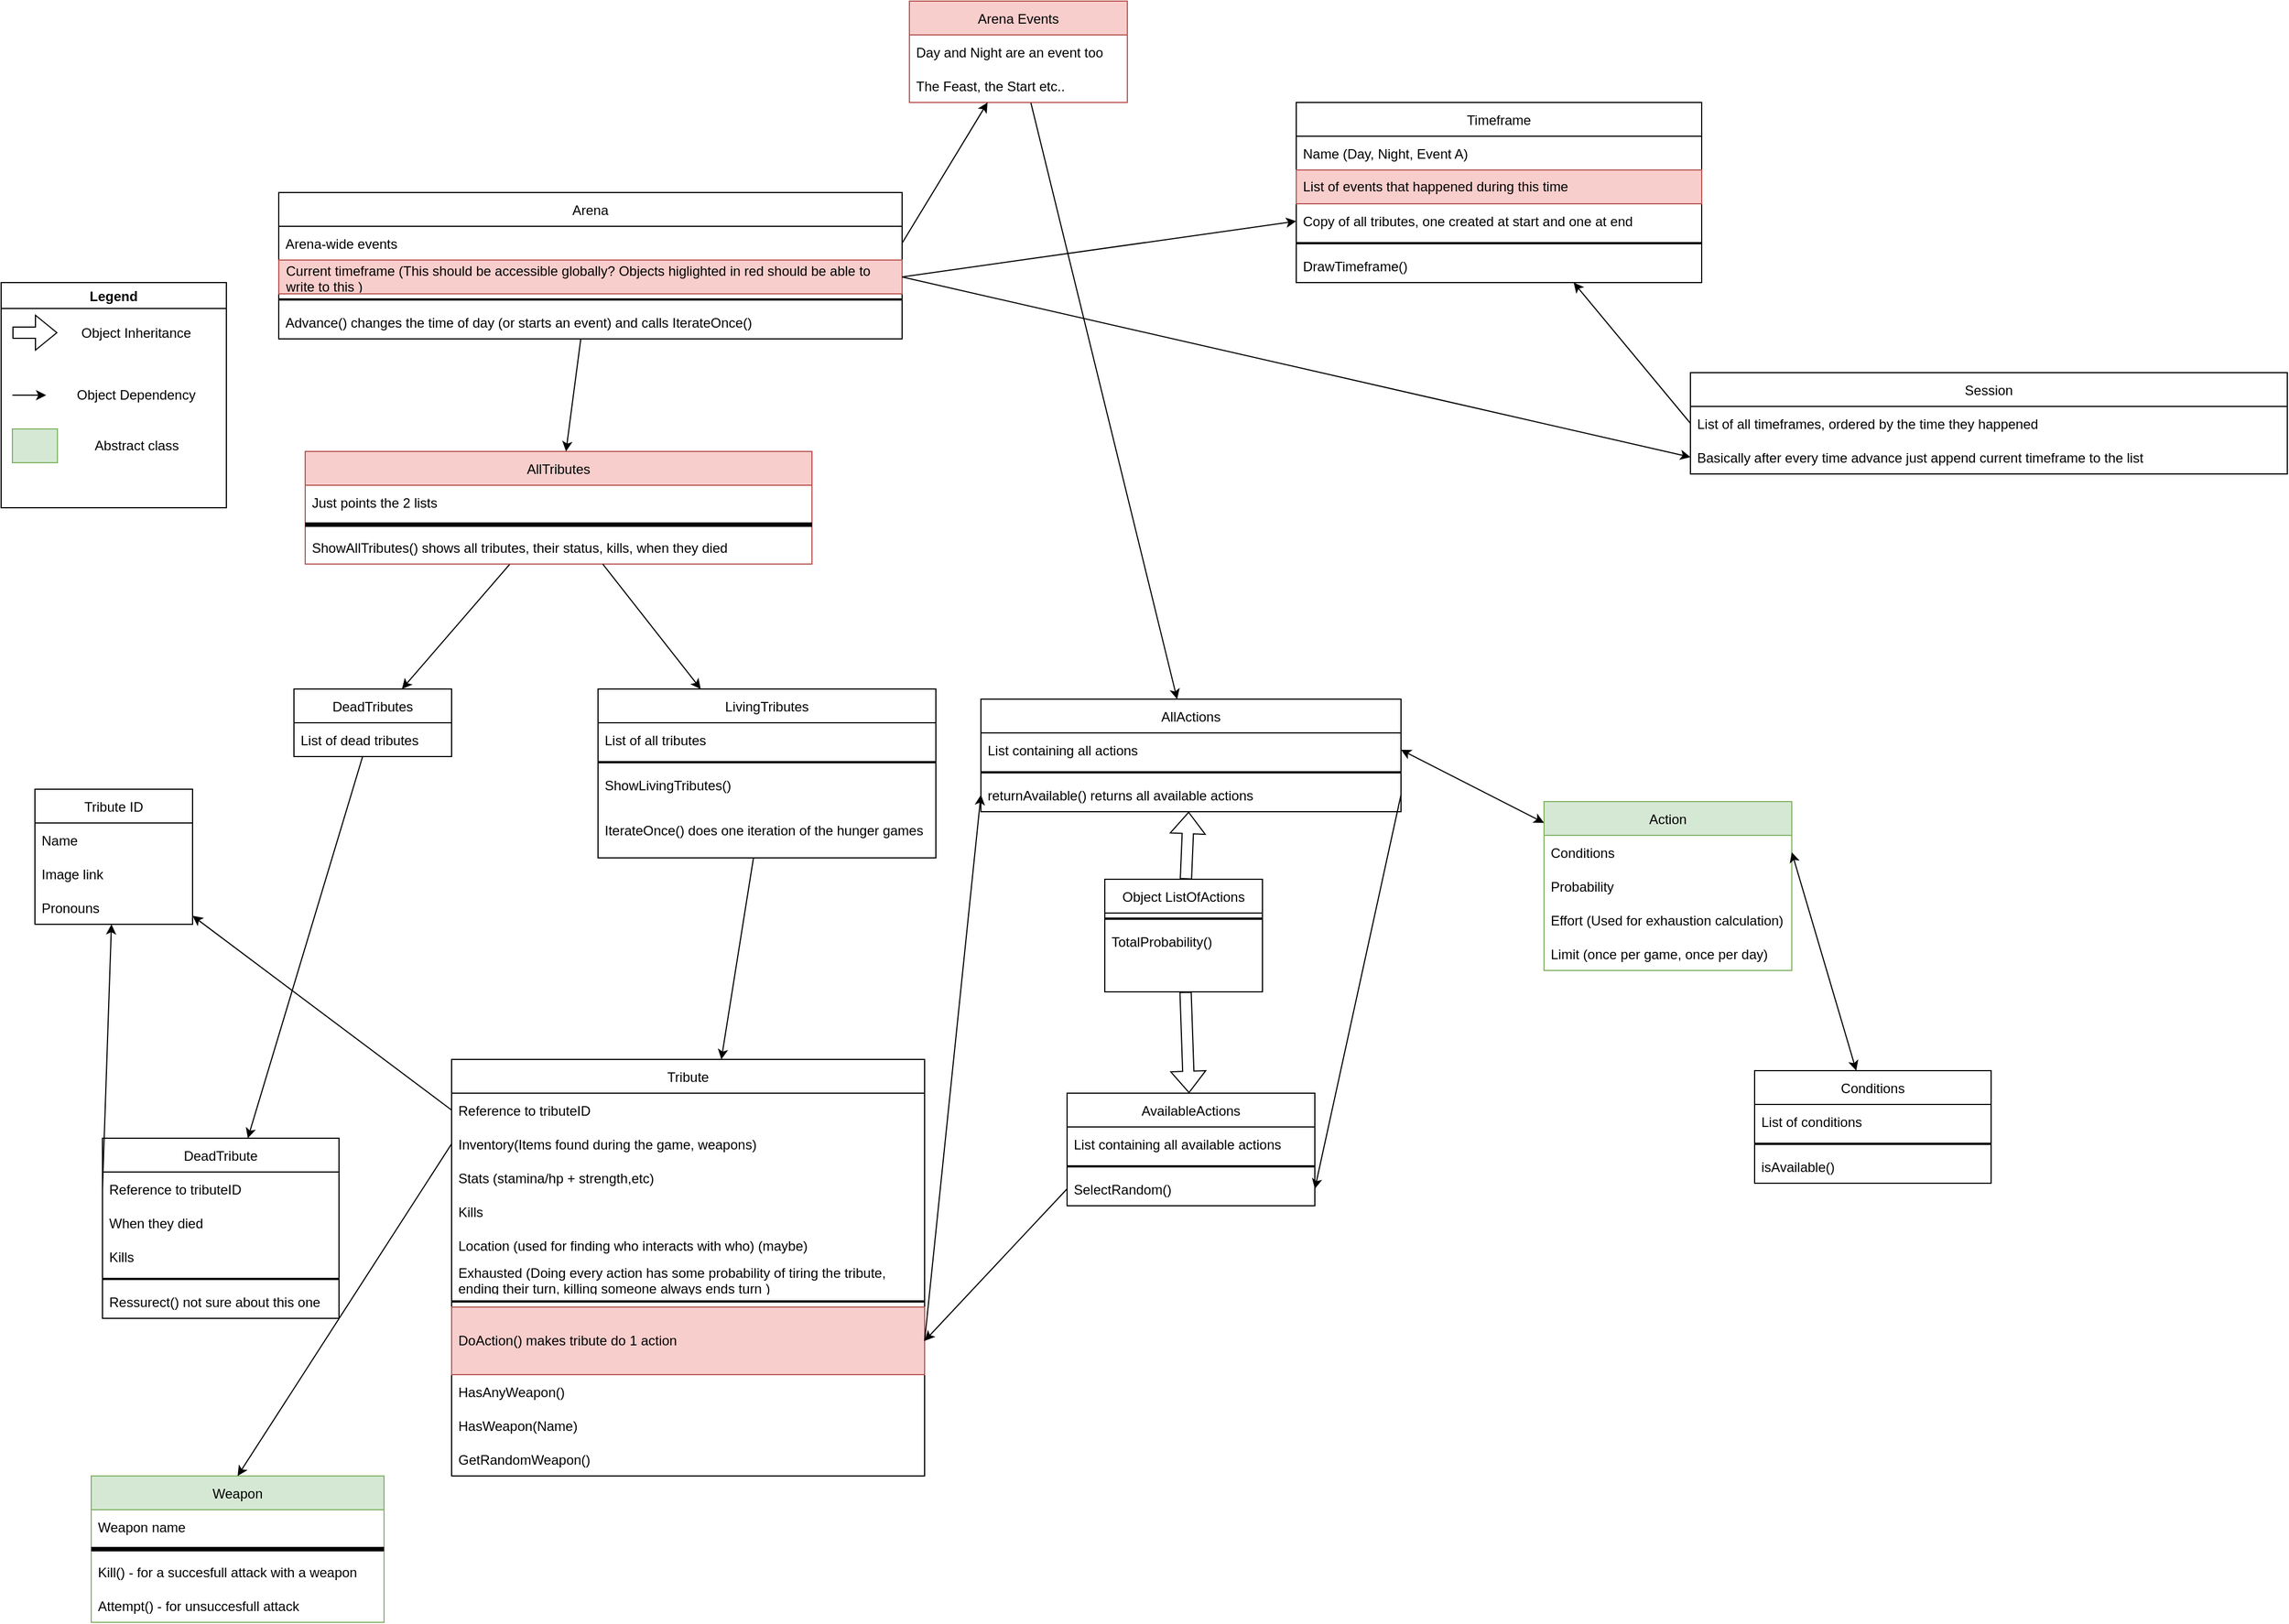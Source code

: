 <mxfile version="18.0.1" type="github">
  <diagram id="9RvMh8vPrOu6iSjnBD7v" name="Object Graph">
    <mxGraphModel dx="2557" dy="3231" grid="1" gridSize="10" guides="1" tooltips="1" connect="1" arrows="1" fold="1" page="1" pageScale="1" pageWidth="827" pageHeight="1169" math="0" shadow="0">
      <root>
        <mxCell id="0" />
        <mxCell id="1" parent="0" />
        <mxCell id="y_OdvMZuFPtKxM-2agyg-2" value="Tribute" style="swimlane;fontStyle=0;childLayout=stackLayout;horizontal=1;startSize=30;horizontalStack=0;resizeParent=1;resizeParentMax=0;resizeLast=0;collapsible=1;marginBottom=0;" parent="1" vertex="1">
          <mxGeometry x="-330" y="-840" width="420" height="370" as="geometry">
            <mxRectangle x="90" y="-460" width="70" height="30" as="alternateBounds" />
          </mxGeometry>
        </mxCell>
        <mxCell id="y_OdvMZuFPtKxM-2agyg-37" value="Reference to tributeID" style="text;strokeColor=none;fillColor=none;align=left;verticalAlign=middle;spacingLeft=4;spacingRight=4;overflow=hidden;points=[[0,0.5],[1,0.5]];portConstraint=eastwest;rotatable=0;" parent="y_OdvMZuFPtKxM-2agyg-2" vertex="1">
          <mxGeometry y="30" width="420" height="30" as="geometry" />
        </mxCell>
        <mxCell id="y_OdvMZuFPtKxM-2agyg-3" value="Inventory(Items found during the game, weapons)" style="text;strokeColor=none;fillColor=none;align=left;verticalAlign=middle;spacingLeft=4;spacingRight=4;overflow=hidden;points=[[0,0.5],[1,0.5]];portConstraint=eastwest;rotatable=0;" parent="y_OdvMZuFPtKxM-2agyg-2" vertex="1">
          <mxGeometry y="60" width="420" height="30" as="geometry" />
        </mxCell>
        <mxCell id="y_OdvMZuFPtKxM-2agyg-4" value="Stats (stamina/hp + strength,etc) " style="text;strokeColor=none;fillColor=none;align=left;verticalAlign=middle;spacingLeft=4;spacingRight=4;overflow=hidden;points=[[0,0.5],[1,0.5]];portConstraint=eastwest;rotatable=0;" parent="y_OdvMZuFPtKxM-2agyg-2" vertex="1">
          <mxGeometry y="90" width="420" height="30" as="geometry" />
        </mxCell>
        <mxCell id="y_OdvMZuFPtKxM-2agyg-69" value="Kills" style="text;strokeColor=none;fillColor=none;align=left;verticalAlign=middle;spacingLeft=4;spacingRight=4;overflow=hidden;points=[[0,0.5],[1,0.5]];portConstraint=eastwest;rotatable=0;" parent="y_OdvMZuFPtKxM-2agyg-2" vertex="1">
          <mxGeometry y="120" width="420" height="30" as="geometry" />
        </mxCell>
        <mxCell id="y_OdvMZuFPtKxM-2agyg-5" value="Location (used for finding who interacts with who) (maybe)" style="text;strokeColor=none;fillColor=none;align=left;verticalAlign=middle;spacingLeft=4;spacingRight=4;overflow=hidden;points=[[0,0.5],[1,0.5]];portConstraint=eastwest;rotatable=0;" parent="y_OdvMZuFPtKxM-2agyg-2" vertex="1">
          <mxGeometry y="150" width="420" height="30" as="geometry" />
        </mxCell>
        <mxCell id="y_OdvMZuFPtKxM-2agyg-123" value="Exhausted (Doing every action has some probability of tiring the tribute, ending their turn, killing someone always ends turn )" style="text;strokeColor=none;fillColor=none;align=left;verticalAlign=middle;spacingLeft=4;spacingRight=4;overflow=hidden;points=[[0,0.5],[1,0.5]];portConstraint=eastwest;rotatable=0;whiteSpace=wrap;" parent="y_OdvMZuFPtKxM-2agyg-2" vertex="1">
          <mxGeometry y="180" width="420" height="30" as="geometry" />
        </mxCell>
        <mxCell id="y_OdvMZuFPtKxM-2agyg-30" value="" style="line;strokeWidth=2;html=1;" parent="y_OdvMZuFPtKxM-2agyg-2" vertex="1">
          <mxGeometry y="210" width="420" height="10" as="geometry" />
        </mxCell>
        <mxCell id="y_OdvMZuFPtKxM-2agyg-35" value="DoAction() makes tribute do 1 action" style="text;strokeColor=#b85450;fillColor=#f8cecc;align=left;verticalAlign=middle;spacingLeft=4;spacingRight=4;overflow=hidden;points=[[0,0.5],[1,0.5]];portConstraint=eastwest;rotatable=0;whiteSpace=wrap;" parent="y_OdvMZuFPtKxM-2agyg-2" vertex="1">
          <mxGeometry y="220" width="420" height="60" as="geometry" />
        </mxCell>
        <mxCell id="XLa_3ShVrQyw1DZHBvAN-1" value="HasAnyWeapon() " style="text;strokeColor=none;fillColor=none;align=left;verticalAlign=middle;spacingLeft=4;spacingRight=4;overflow=hidden;points=[[0,0.5],[1,0.5]];portConstraint=eastwest;rotatable=0;" vertex="1" parent="y_OdvMZuFPtKxM-2agyg-2">
          <mxGeometry y="280" width="420" height="30" as="geometry" />
        </mxCell>
        <mxCell id="XLa_3ShVrQyw1DZHBvAN-9" value="HasWeapon(Name) " style="text;strokeColor=none;fillColor=none;align=left;verticalAlign=middle;spacingLeft=4;spacingRight=4;overflow=hidden;points=[[0,0.5],[1,0.5]];portConstraint=eastwest;rotatable=0;" vertex="1" parent="y_OdvMZuFPtKxM-2agyg-2">
          <mxGeometry y="310" width="420" height="30" as="geometry" />
        </mxCell>
        <mxCell id="XLa_3ShVrQyw1DZHBvAN-2" value="GetRandomWeapon()" style="text;strokeColor=none;fillColor=none;align=left;verticalAlign=middle;spacingLeft=4;spacingRight=4;overflow=hidden;points=[[0,0.5],[1,0.5]];portConstraint=eastwest;rotatable=0;" vertex="1" parent="y_OdvMZuFPtKxM-2agyg-2">
          <mxGeometry y="340" width="420" height="30" as="geometry" />
        </mxCell>
        <mxCell id="y_OdvMZuFPtKxM-2agyg-7" value="Arena" style="swimlane;fontStyle=0;childLayout=stackLayout;horizontal=1;startSize=30;horizontalStack=0;resizeParent=1;resizeParentMax=0;resizeLast=0;collapsible=1;marginBottom=0;" parent="1" vertex="1">
          <mxGeometry x="-483.5" y="-1610" width="553.5" height="130" as="geometry" />
        </mxCell>
        <mxCell id="y_OdvMZuFPtKxM-2agyg-8" value="Arena-wide events" style="text;strokeColor=none;fillColor=none;align=left;verticalAlign=middle;spacingLeft=4;spacingRight=4;overflow=hidden;points=[[0,0.5],[1,0.5]];portConstraint=eastwest;rotatable=0;" parent="y_OdvMZuFPtKxM-2agyg-7" vertex="1">
          <mxGeometry y="30" width="553.5" height="30" as="geometry" />
        </mxCell>
        <mxCell id="lJ__5ufmWV9_Qeqpehxo-10" value="Current timeframe (This should be accessible globally? Objects higlighted in red should be able to write to this )" style="text;strokeColor=#b85450;fillColor=#f8cecc;align=left;verticalAlign=middle;spacingLeft=4;spacingRight=4;overflow=hidden;points=[[0,0.5],[1,0.5]];portConstraint=eastwest;rotatable=0;whiteSpace=wrap;" parent="y_OdvMZuFPtKxM-2agyg-7" vertex="1">
          <mxGeometry y="60" width="553.5" height="30" as="geometry" />
        </mxCell>
        <mxCell id="y_OdvMZuFPtKxM-2agyg-36" value="" style="line;strokeWidth=2;html=1;" parent="y_OdvMZuFPtKxM-2agyg-7" vertex="1">
          <mxGeometry y="90" width="553.5" height="10" as="geometry" />
        </mxCell>
        <mxCell id="y_OdvMZuFPtKxM-2agyg-10" value="Advance() changes the time of day (or starts an event) and calls IterateOnce()" style="text;strokeColor=none;fillColor=none;align=left;verticalAlign=middle;spacingLeft=4;spacingRight=4;overflow=hidden;points=[[0,0.5],[1,0.5]];portConstraint=eastwest;rotatable=0;" parent="y_OdvMZuFPtKxM-2agyg-7" vertex="1">
          <mxGeometry y="100" width="553.5" height="30" as="geometry" />
        </mxCell>
        <mxCell id="y_OdvMZuFPtKxM-2agyg-22" value="LivingTributes" style="swimlane;fontStyle=0;childLayout=stackLayout;horizontal=1;startSize=30;horizontalStack=0;resizeParent=1;resizeParentMax=0;resizeLast=0;collapsible=1;marginBottom=0;" parent="1" vertex="1">
          <mxGeometry x="-200" y="-1169" width="300" height="150" as="geometry" />
        </mxCell>
        <mxCell id="y_OdvMZuFPtKxM-2agyg-24" value="List of all tributes" style="text;strokeColor=none;fillColor=none;align=left;verticalAlign=middle;spacingLeft=4;spacingRight=4;overflow=hidden;points=[[0,0.5],[1,0.5]];portConstraint=eastwest;rotatable=0;" parent="y_OdvMZuFPtKxM-2agyg-22" vertex="1">
          <mxGeometry y="30" width="300" height="30" as="geometry" />
        </mxCell>
        <mxCell id="y_OdvMZuFPtKxM-2agyg-31" value="" style="line;strokeWidth=2;html=1;" parent="y_OdvMZuFPtKxM-2agyg-22" vertex="1">
          <mxGeometry y="60" width="300" height="10" as="geometry" />
        </mxCell>
        <mxCell id="y_OdvMZuFPtKxM-2agyg-32" value="ShowLivingTributes()" style="text;strokeColor=none;fillColor=none;align=left;verticalAlign=middle;spacingLeft=4;spacingRight=4;overflow=hidden;points=[[0,0.5],[1,0.5]];portConstraint=eastwest;rotatable=0;" parent="y_OdvMZuFPtKxM-2agyg-22" vertex="1">
          <mxGeometry y="70" width="300" height="30" as="geometry" />
        </mxCell>
        <mxCell id="y_OdvMZuFPtKxM-2agyg-34" value="IterateOnce() does one iteration of the hunger games  " style="text;strokeColor=none;fillColor=none;align=left;verticalAlign=middle;spacingLeft=4;spacingRight=4;overflow=hidden;points=[[0,0.5],[1,0.5]];portConstraint=eastwest;rotatable=0;" parent="y_OdvMZuFPtKxM-2agyg-22" vertex="1">
          <mxGeometry y="100" width="300" height="50" as="geometry" />
        </mxCell>
        <mxCell id="y_OdvMZuFPtKxM-2agyg-28" value="" style="endArrow=classic;html=1;rounded=0;" parent="1" source="y_OdvMZuFPtKxM-2agyg-22" target="y_OdvMZuFPtKxM-2agyg-2" edge="1">
          <mxGeometry width="50" height="50" relative="1" as="geometry">
            <mxPoint x="110" y="-1030" as="sourcePoint" />
            <mxPoint x="550" y="-930" as="targetPoint" />
          </mxGeometry>
        </mxCell>
        <mxCell id="y_OdvMZuFPtKxM-2agyg-38" value="DeadTributes" style="swimlane;fontStyle=0;childLayout=stackLayout;horizontal=1;startSize=30;horizontalStack=0;resizeParent=1;resizeParentMax=0;resizeLast=0;collapsible=1;marginBottom=0;" parent="1" vertex="1">
          <mxGeometry x="-470" y="-1169" width="140" height="60" as="geometry" />
        </mxCell>
        <mxCell id="y_OdvMZuFPtKxM-2agyg-39" value="List of dead tributes" style="text;strokeColor=none;fillColor=none;align=left;verticalAlign=middle;spacingLeft=4;spacingRight=4;overflow=hidden;points=[[0,0.5],[1,0.5]];portConstraint=eastwest;rotatable=0;" parent="y_OdvMZuFPtKxM-2agyg-38" vertex="1">
          <mxGeometry y="30" width="140" height="30" as="geometry" />
        </mxCell>
        <mxCell id="y_OdvMZuFPtKxM-2agyg-42" value="" style="endArrow=classic;html=1;rounded=0;" parent="1" source="y_OdvMZuFPtKxM-2agyg-47" target="y_OdvMZuFPtKxM-2agyg-38" edge="1">
          <mxGeometry width="50" height="50" relative="1" as="geometry">
            <mxPoint x="290" y="-1060" as="sourcePoint" />
            <mxPoint x="340" y="-1110" as="targetPoint" />
          </mxGeometry>
        </mxCell>
        <mxCell id="y_OdvMZuFPtKxM-2agyg-43" value="DeadTribute" style="swimlane;fontStyle=0;childLayout=stackLayout;horizontal=1;startSize=30;horizontalStack=0;resizeParent=1;resizeParentMax=0;resizeLast=0;collapsible=1;marginBottom=0;" parent="1" vertex="1">
          <mxGeometry x="-640" y="-770" width="210" height="160" as="geometry" />
        </mxCell>
        <mxCell id="y_OdvMZuFPtKxM-2agyg-44" value="Reference to tributeID" style="text;strokeColor=none;fillColor=none;align=left;verticalAlign=middle;spacingLeft=4;spacingRight=4;overflow=hidden;points=[[0,0.5],[1,0.5]];portConstraint=eastwest;rotatable=0;" parent="y_OdvMZuFPtKxM-2agyg-43" vertex="1">
          <mxGeometry y="30" width="210" height="30" as="geometry" />
        </mxCell>
        <mxCell id="y_OdvMZuFPtKxM-2agyg-67" value="When they died" style="text;strokeColor=none;fillColor=none;align=left;verticalAlign=middle;spacingLeft=4;spacingRight=4;overflow=hidden;points=[[0,0.5],[1,0.5]];portConstraint=eastwest;rotatable=0;" parent="y_OdvMZuFPtKxM-2agyg-43" vertex="1">
          <mxGeometry y="60" width="210" height="30" as="geometry" />
        </mxCell>
        <mxCell id="y_OdvMZuFPtKxM-2agyg-68" value="Kills" style="text;strokeColor=none;fillColor=none;align=left;verticalAlign=middle;spacingLeft=4;spacingRight=4;overflow=hidden;points=[[0,0.5],[1,0.5]];portConstraint=eastwest;rotatable=0;" parent="y_OdvMZuFPtKxM-2agyg-43" vertex="1">
          <mxGeometry y="90" width="210" height="30" as="geometry" />
        </mxCell>
        <mxCell id="y_OdvMZuFPtKxM-2agyg-58" value="" style="line;strokeWidth=2;html=1;" parent="y_OdvMZuFPtKxM-2agyg-43" vertex="1">
          <mxGeometry y="120" width="210" height="10" as="geometry" />
        </mxCell>
        <mxCell id="y_OdvMZuFPtKxM-2agyg-59" value="Ressurect() not sure about this one" style="text;strokeColor=none;fillColor=none;align=left;verticalAlign=middle;spacingLeft=4;spacingRight=4;overflow=hidden;points=[[0,0.5],[1,0.5]];portConstraint=eastwest;rotatable=0;" parent="y_OdvMZuFPtKxM-2agyg-43" vertex="1">
          <mxGeometry y="130" width="210" height="30" as="geometry" />
        </mxCell>
        <mxCell id="y_OdvMZuFPtKxM-2agyg-47" value="AllTributes" style="swimlane;fontStyle=0;childLayout=stackLayout;horizontal=1;startSize=30;horizontalStack=0;resizeParent=1;resizeParentMax=0;resizeLast=0;collapsible=1;marginBottom=0;fillColor=#f8cecc;strokeColor=#b85450;" parent="1" vertex="1">
          <mxGeometry x="-460" y="-1380" width="450" height="100" as="geometry" />
        </mxCell>
        <mxCell id="y_OdvMZuFPtKxM-2agyg-48" value="Just points the 2 lists" style="text;strokeColor=none;fillColor=none;align=left;verticalAlign=middle;spacingLeft=4;spacingRight=4;overflow=hidden;points=[[0,0.5],[1,0.5]];portConstraint=eastwest;rotatable=0;" parent="y_OdvMZuFPtKxM-2agyg-47" vertex="1">
          <mxGeometry y="30" width="450" height="30" as="geometry" />
        </mxCell>
        <mxCell id="y_OdvMZuFPtKxM-2agyg-65" value="" style="line;strokeWidth=4;html=1;perimeter=backbonePerimeter;points=[];outlineConnect=0;" parent="y_OdvMZuFPtKxM-2agyg-47" vertex="1">
          <mxGeometry y="60" width="450" height="10" as="geometry" />
        </mxCell>
        <mxCell id="y_OdvMZuFPtKxM-2agyg-66" value="ShowAllTributes() shows all tributes, their status, kills, when they died" style="text;strokeColor=none;fillColor=none;align=left;verticalAlign=middle;spacingLeft=4;spacingRight=4;overflow=hidden;points=[[0,0.5],[1,0.5]];portConstraint=eastwest;rotatable=0;" parent="y_OdvMZuFPtKxM-2agyg-47" vertex="1">
          <mxGeometry y="70" width="450" height="30" as="geometry" />
        </mxCell>
        <mxCell id="y_OdvMZuFPtKxM-2agyg-51" value="" style="endArrow=classic;html=1;rounded=0;" parent="1" source="y_OdvMZuFPtKxM-2agyg-47" target="y_OdvMZuFPtKxM-2agyg-22" edge="1">
          <mxGeometry width="50" height="50" relative="1" as="geometry">
            <mxPoint x="210" y="-980" as="sourcePoint" />
            <mxPoint x="260" y="-1030" as="targetPoint" />
          </mxGeometry>
        </mxCell>
        <mxCell id="y_OdvMZuFPtKxM-2agyg-52" value="" style="endArrow=classic;html=1;rounded=0;" parent="1" source="y_OdvMZuFPtKxM-2agyg-7" target="y_OdvMZuFPtKxM-2agyg-47" edge="1">
          <mxGeometry width="50" height="50" relative="1" as="geometry">
            <mxPoint x="210" y="-980" as="sourcePoint" />
            <mxPoint x="260" y="-1030" as="targetPoint" />
          </mxGeometry>
        </mxCell>
        <mxCell id="y_OdvMZuFPtKxM-2agyg-53" value="Tribute ID" style="swimlane;fontStyle=0;childLayout=stackLayout;horizontal=1;startSize=30;horizontalStack=0;resizeParent=1;resizeParentMax=0;resizeLast=0;collapsible=1;marginBottom=0;" parent="1" vertex="1">
          <mxGeometry x="-700" y="-1080" width="140" height="120" as="geometry" />
        </mxCell>
        <mxCell id="y_OdvMZuFPtKxM-2agyg-54" value="Name" style="text;strokeColor=none;fillColor=none;align=left;verticalAlign=middle;spacingLeft=4;spacingRight=4;overflow=hidden;points=[[0,0.5],[1,0.5]];portConstraint=eastwest;rotatable=0;" parent="y_OdvMZuFPtKxM-2agyg-53" vertex="1">
          <mxGeometry y="30" width="140" height="30" as="geometry" />
        </mxCell>
        <mxCell id="y_OdvMZuFPtKxM-2agyg-55" value="Image link" style="text;strokeColor=none;fillColor=none;align=left;verticalAlign=middle;spacingLeft=4;spacingRight=4;overflow=hidden;points=[[0,0.5],[1,0.5]];portConstraint=eastwest;rotatable=0;" parent="y_OdvMZuFPtKxM-2agyg-53" vertex="1">
          <mxGeometry y="60" width="140" height="30" as="geometry" />
        </mxCell>
        <mxCell id="y_OdvMZuFPtKxM-2agyg-56" value="Pronouns" style="text;strokeColor=none;fillColor=none;align=left;verticalAlign=middle;spacingLeft=4;spacingRight=4;overflow=hidden;points=[[0,0.5],[1,0.5]];portConstraint=eastwest;rotatable=0;" parent="y_OdvMZuFPtKxM-2agyg-53" vertex="1">
          <mxGeometry y="90" width="140" height="30" as="geometry" />
        </mxCell>
        <mxCell id="y_OdvMZuFPtKxM-2agyg-57" value="" style="endArrow=classic;html=1;rounded=0;" parent="1" source="y_OdvMZuFPtKxM-2agyg-38" target="y_OdvMZuFPtKxM-2agyg-43" edge="1">
          <mxGeometry width="50" height="50" relative="1" as="geometry">
            <mxPoint x="100" y="-1080" as="sourcePoint" />
            <mxPoint x="150" y="-1130" as="targetPoint" />
          </mxGeometry>
        </mxCell>
        <mxCell id="y_OdvMZuFPtKxM-2agyg-61" value="" style="endArrow=classic;html=1;rounded=0;exitX=0;exitY=0.5;exitDx=0;exitDy=0;" parent="1" source="y_OdvMZuFPtKxM-2agyg-37" target="y_OdvMZuFPtKxM-2agyg-53" edge="1">
          <mxGeometry width="50" height="50" relative="1" as="geometry">
            <mxPoint x="-60" y="-1050" as="sourcePoint" />
            <mxPoint x="-10" y="-1100" as="targetPoint" />
          </mxGeometry>
        </mxCell>
        <mxCell id="y_OdvMZuFPtKxM-2agyg-62" value="" style="endArrow=classic;html=1;rounded=0;exitX=0;exitY=0.5;exitDx=0;exitDy=0;" parent="1" source="y_OdvMZuFPtKxM-2agyg-44" target="y_OdvMZuFPtKxM-2agyg-53" edge="1">
          <mxGeometry width="50" height="50" relative="1" as="geometry">
            <mxPoint x="-60" y="-1050" as="sourcePoint" />
            <mxPoint x="-10" y="-1100" as="targetPoint" />
          </mxGeometry>
        </mxCell>
        <mxCell id="y_OdvMZuFPtKxM-2agyg-71" value="AllActions" style="swimlane;fontStyle=0;childLayout=stackLayout;horizontal=1;startSize=30;horizontalStack=0;resizeParent=1;resizeParentMax=0;resizeLast=0;collapsible=1;marginBottom=0;" parent="1" vertex="1">
          <mxGeometry x="140" y="-1160" width="373" height="100" as="geometry" />
        </mxCell>
        <mxCell id="y_OdvMZuFPtKxM-2agyg-72" value="List containing all actions" style="text;strokeColor=none;fillColor=none;align=left;verticalAlign=middle;spacingLeft=4;spacingRight=4;overflow=hidden;points=[[0,0.5],[1,0.5]];portConstraint=eastwest;rotatable=0;" parent="y_OdvMZuFPtKxM-2agyg-71" vertex="1">
          <mxGeometry y="30" width="373" height="30" as="geometry" />
        </mxCell>
        <mxCell id="y_OdvMZuFPtKxM-2agyg-93" value="" style="line;strokeWidth=2;html=1;" parent="y_OdvMZuFPtKxM-2agyg-71" vertex="1">
          <mxGeometry y="60" width="373" height="10" as="geometry" />
        </mxCell>
        <mxCell id="y_OdvMZuFPtKxM-2agyg-94" value="returnAvailable() returns all available actions" style="text;strokeColor=none;fillColor=none;align=left;verticalAlign=middle;spacingLeft=4;spacingRight=4;overflow=hidden;points=[[0,0.5],[1,0.5]];portConstraint=eastwest;rotatable=0;" parent="y_OdvMZuFPtKxM-2agyg-71" vertex="1">
          <mxGeometry y="70" width="373" height="30" as="geometry" />
        </mxCell>
        <mxCell id="y_OdvMZuFPtKxM-2agyg-75" value="Action" style="swimlane;fontStyle=0;childLayout=stackLayout;horizontal=1;startSize=30;horizontalStack=0;resizeParent=1;resizeParentMax=0;resizeLast=0;collapsible=1;marginBottom=0;fillColor=#d5e8d4;strokeColor=#82b366;" parent="1" vertex="1">
          <mxGeometry x="640" y="-1069" width="220" height="150" as="geometry" />
        </mxCell>
        <mxCell id="y_OdvMZuFPtKxM-2agyg-76" value="Conditions " style="text;strokeColor=none;fillColor=none;align=left;verticalAlign=middle;spacingLeft=4;spacingRight=4;overflow=hidden;points=[[0,0.5],[1,0.5]];portConstraint=eastwest;rotatable=0;" parent="y_OdvMZuFPtKxM-2agyg-75" vertex="1">
          <mxGeometry y="30" width="220" height="30" as="geometry" />
        </mxCell>
        <mxCell id="y_OdvMZuFPtKxM-2agyg-78" value="Probability" style="text;strokeColor=none;fillColor=none;align=left;verticalAlign=middle;spacingLeft=4;spacingRight=4;overflow=hidden;points=[[0,0.5],[1,0.5]];portConstraint=eastwest;rotatable=0;" parent="y_OdvMZuFPtKxM-2agyg-75" vertex="1">
          <mxGeometry y="60" width="220" height="30" as="geometry" />
        </mxCell>
        <mxCell id="y_OdvMZuFPtKxM-2agyg-124" value="Effort (Used for exhaustion calculation)" style="text;strokeColor=none;fillColor=none;align=left;verticalAlign=middle;spacingLeft=4;spacingRight=4;overflow=hidden;points=[[0,0.5],[1,0.5]];portConstraint=eastwest;rotatable=0;" parent="y_OdvMZuFPtKxM-2agyg-75" vertex="1">
          <mxGeometry y="90" width="220" height="30" as="geometry" />
        </mxCell>
        <mxCell id="y_OdvMZuFPtKxM-2agyg-125" value="Limit (once per game, once per day)" style="text;strokeColor=none;fillColor=none;align=left;verticalAlign=middle;spacingLeft=4;spacingRight=4;overflow=hidden;points=[[0,0.5],[1,0.5]];portConstraint=eastwest;rotatable=0;" parent="y_OdvMZuFPtKxM-2agyg-75" vertex="1">
          <mxGeometry y="120" width="220" height="30" as="geometry" />
        </mxCell>
        <mxCell id="y_OdvMZuFPtKxM-2agyg-82" value="" style="endArrow=classic;html=1;rounded=0;" parent="1" source="lJ__5ufmWV9_Qeqpehxo-17" target="y_OdvMZuFPtKxM-2agyg-71" edge="1">
          <mxGeometry width="50" height="50" relative="1" as="geometry">
            <mxPoint x="100" y="-1350" as="sourcePoint" />
            <mxPoint x="230" y="-1200" as="targetPoint" />
          </mxGeometry>
        </mxCell>
        <mxCell id="y_OdvMZuFPtKxM-2agyg-84" value="Conditions" style="swimlane;fontStyle=0;childLayout=stackLayout;horizontal=1;startSize=30;horizontalStack=0;resizeParent=1;resizeParentMax=0;resizeLast=0;collapsible=1;marginBottom=0;" parent="1" vertex="1">
          <mxGeometry x="827" y="-830" width="210" height="100" as="geometry" />
        </mxCell>
        <mxCell id="y_OdvMZuFPtKxM-2agyg-85" value="List of conditions" style="text;strokeColor=none;fillColor=none;align=left;verticalAlign=middle;spacingLeft=4;spacingRight=4;overflow=hidden;points=[[0,0.5],[1,0.5]];portConstraint=eastwest;rotatable=0;" parent="y_OdvMZuFPtKxM-2agyg-84" vertex="1">
          <mxGeometry y="30" width="210" height="30" as="geometry" />
        </mxCell>
        <mxCell id="y_OdvMZuFPtKxM-2agyg-89" value="" style="line;strokeWidth=2;html=1;" parent="y_OdvMZuFPtKxM-2agyg-84" vertex="1">
          <mxGeometry y="60" width="210" height="10" as="geometry" />
        </mxCell>
        <mxCell id="y_OdvMZuFPtKxM-2agyg-87" value="isAvailable()" style="text;strokeColor=none;fillColor=none;align=left;verticalAlign=middle;spacingLeft=4;spacingRight=4;overflow=hidden;points=[[0,0.5],[1,0.5]];portConstraint=eastwest;rotatable=0;" parent="y_OdvMZuFPtKxM-2agyg-84" vertex="1">
          <mxGeometry y="70" width="210" height="30" as="geometry" />
        </mxCell>
        <mxCell id="y_OdvMZuFPtKxM-2agyg-88" value="" style="endArrow=classic;startArrow=classic;html=1;rounded=0;exitX=1;exitY=0.5;exitDx=0;exitDy=0;" parent="1" source="y_OdvMZuFPtKxM-2agyg-76" target="y_OdvMZuFPtKxM-2agyg-84" edge="1">
          <mxGeometry width="50" height="50" relative="1" as="geometry">
            <mxPoint x="990" y="-860" as="sourcePoint" />
            <mxPoint x="1040" y="-910" as="targetPoint" />
          </mxGeometry>
        </mxCell>
        <mxCell id="y_OdvMZuFPtKxM-2agyg-90" value="" style="endArrow=classic;startArrow=classic;html=1;rounded=0;entryX=1;entryY=0.5;entryDx=0;entryDy=0;" parent="1" source="y_OdvMZuFPtKxM-2agyg-75" target="y_OdvMZuFPtKxM-2agyg-72" edge="1">
          <mxGeometry width="50" height="50" relative="1" as="geometry">
            <mxPoint x="880" y="-850" as="sourcePoint" />
            <mxPoint x="930" y="-900" as="targetPoint" />
          </mxGeometry>
        </mxCell>
        <mxCell id="y_OdvMZuFPtKxM-2agyg-95" value="Object ListOfActions" style="swimlane;fontStyle=0;childLayout=stackLayout;horizontal=1;startSize=30;horizontalStack=0;resizeParent=1;resizeParentMax=0;resizeLast=0;collapsible=1;marginBottom=0;" parent="1" vertex="1">
          <mxGeometry x="250" y="-1000" width="140" height="100" as="geometry" />
        </mxCell>
        <mxCell id="y_OdvMZuFPtKxM-2agyg-120" value="" style="line;strokeWidth=2;html=1;" parent="y_OdvMZuFPtKxM-2agyg-95" vertex="1">
          <mxGeometry y="30" width="140" height="10" as="geometry" />
        </mxCell>
        <mxCell id="y_OdvMZuFPtKxM-2agyg-122" value="TotalProbability()" style="text;strokeColor=none;fillColor=none;align=left;verticalAlign=middle;spacingLeft=4;spacingRight=4;overflow=hidden;points=[[0,0.5],[1,0.5]];portConstraint=eastwest;rotatable=0;" parent="y_OdvMZuFPtKxM-2agyg-95" vertex="1">
          <mxGeometry y="40" width="140" height="30" as="geometry" />
        </mxCell>
        <mxCell id="y_OdvMZuFPtKxM-2agyg-98" value=" " style="text;strokeColor=none;fillColor=none;align=left;verticalAlign=middle;spacingLeft=4;spacingRight=4;overflow=hidden;points=[[0,0.5],[1,0.5]];portConstraint=eastwest;rotatable=0;" parent="y_OdvMZuFPtKxM-2agyg-95" vertex="1">
          <mxGeometry y="70" width="140" height="30" as="geometry" />
        </mxCell>
        <mxCell id="y_OdvMZuFPtKxM-2agyg-99" value="" style="shape=flexArrow;endArrow=classic;html=1;rounded=0;" parent="1" source="y_OdvMZuFPtKxM-2agyg-95" target="y_OdvMZuFPtKxM-2agyg-71" edge="1">
          <mxGeometry width="50" height="50" relative="1" as="geometry">
            <mxPoint x="410" y="-1010" as="sourcePoint" />
            <mxPoint x="460" y="-1060" as="targetPoint" />
          </mxGeometry>
        </mxCell>
        <mxCell id="y_OdvMZuFPtKxM-2agyg-100" value="" style="shape=flexArrow;endArrow=classic;html=1;rounded=0;" parent="1" source="y_OdvMZuFPtKxM-2agyg-95" target="y_OdvMZuFPtKxM-2agyg-113" edge="1">
          <mxGeometry width="50" height="50" relative="1" as="geometry">
            <mxPoint x="410" y="-1010" as="sourcePoint" />
            <mxPoint x="550" y="-1290" as="targetPoint" />
          </mxGeometry>
        </mxCell>
        <mxCell id="y_OdvMZuFPtKxM-2agyg-107" value="Legend" style="swimlane;" parent="1" vertex="1">
          <mxGeometry x="-730" y="-1530" width="200" height="200" as="geometry" />
        </mxCell>
        <mxCell id="y_OdvMZuFPtKxM-2agyg-109" value="Object Inheritance" style="text;html=1;strokeColor=none;fillColor=none;align=center;verticalAlign=middle;whiteSpace=wrap;rounded=0;" parent="y_OdvMZuFPtKxM-2agyg-107" vertex="1">
          <mxGeometry x="60" y="30" width="120" height="30" as="geometry" />
        </mxCell>
        <mxCell id="y_OdvMZuFPtKxM-2agyg-108" value="" style="shape=flexArrow;endArrow=classic;html=1;rounded=0;" parent="y_OdvMZuFPtKxM-2agyg-107" edge="1">
          <mxGeometry width="50" height="50" relative="1" as="geometry">
            <mxPoint x="10" y="44.5" as="sourcePoint" />
            <mxPoint x="50" y="44.5" as="targetPoint" />
          </mxGeometry>
        </mxCell>
        <mxCell id="y_OdvMZuFPtKxM-2agyg-111" value="Object Dependency" style="text;html=1;strokeColor=none;fillColor=none;align=center;verticalAlign=middle;whiteSpace=wrap;rounded=0;" parent="y_OdvMZuFPtKxM-2agyg-107" vertex="1">
          <mxGeometry x="50" y="85" width="140" height="30" as="geometry" />
        </mxCell>
        <mxCell id="XLa_3ShVrQyw1DZHBvAN-11" value="" style="rounded=0;whiteSpace=wrap;html=1;fillColor=#d5e8d4;strokeColor=#82b366;" vertex="1" parent="y_OdvMZuFPtKxM-2agyg-107">
          <mxGeometry x="10" y="130" width="40" height="30" as="geometry" />
        </mxCell>
        <mxCell id="XLa_3ShVrQyw1DZHBvAN-13" value="Abstract class" style="text;html=1;align=center;verticalAlign=middle;resizable=0;points=[];autosize=1;strokeColor=none;fillColor=none;" vertex="1" parent="y_OdvMZuFPtKxM-2agyg-107">
          <mxGeometry x="75" y="135" width="90" height="20" as="geometry" />
        </mxCell>
        <mxCell id="y_OdvMZuFPtKxM-2agyg-110" value="" style="endArrow=classic;html=1;rounded=0;" parent="1" edge="1">
          <mxGeometry width="50" height="50" relative="1" as="geometry">
            <mxPoint x="-720" y="-1430" as="sourcePoint" />
            <mxPoint x="-690" y="-1430" as="targetPoint" />
          </mxGeometry>
        </mxCell>
        <mxCell id="y_OdvMZuFPtKxM-2agyg-112" value="" style="endArrow=classic;html=1;rounded=0;exitX=1;exitY=0.5;exitDx=0;exitDy=0;entryX=0;entryY=0.5;entryDx=0;entryDy=0;" parent="1" source="y_OdvMZuFPtKxM-2agyg-35" target="y_OdvMZuFPtKxM-2agyg-94" edge="1">
          <mxGeometry width="50" height="50" relative="1" as="geometry">
            <mxPoint x="480" y="-930" as="sourcePoint" />
            <mxPoint x="530" y="-980" as="targetPoint" />
          </mxGeometry>
        </mxCell>
        <mxCell id="y_OdvMZuFPtKxM-2agyg-113" value="AvailableActions" style="swimlane;fontStyle=0;childLayout=stackLayout;horizontal=1;startSize=30;horizontalStack=0;resizeParent=1;resizeParentMax=0;resizeLast=0;collapsible=1;marginBottom=0;" parent="1" vertex="1">
          <mxGeometry x="216.5" y="-810" width="220" height="100" as="geometry" />
        </mxCell>
        <mxCell id="y_OdvMZuFPtKxM-2agyg-114" value="List containing all available actions" style="text;strokeColor=none;fillColor=none;align=left;verticalAlign=middle;spacingLeft=4;spacingRight=4;overflow=hidden;points=[[0,0.5],[1,0.5]];portConstraint=eastwest;rotatable=0;" parent="y_OdvMZuFPtKxM-2agyg-113" vertex="1">
          <mxGeometry y="30" width="220" height="30" as="geometry" />
        </mxCell>
        <mxCell id="y_OdvMZuFPtKxM-2agyg-119" value="" style="line;strokeWidth=2;html=1;" parent="y_OdvMZuFPtKxM-2agyg-113" vertex="1">
          <mxGeometry y="60" width="220" height="10" as="geometry" />
        </mxCell>
        <mxCell id="y_OdvMZuFPtKxM-2agyg-116" value="SelectRandom()" style="text;strokeColor=none;fillColor=none;align=left;verticalAlign=middle;spacingLeft=4;spacingRight=4;overflow=hidden;points=[[0,0.5],[1,0.5]];portConstraint=eastwest;rotatable=0;" parent="y_OdvMZuFPtKxM-2agyg-113" vertex="1">
          <mxGeometry y="70" width="220" height="30" as="geometry" />
        </mxCell>
        <mxCell id="y_OdvMZuFPtKxM-2agyg-117" value="" style="endArrow=classic;html=1;rounded=0;exitX=1;exitY=0.5;exitDx=0;exitDy=0;entryX=1;entryY=0.5;entryDx=0;entryDy=0;" parent="1" source="y_OdvMZuFPtKxM-2agyg-94" target="y_OdvMZuFPtKxM-2agyg-116" edge="1">
          <mxGeometry width="50" height="50" relative="1" as="geometry">
            <mxPoint x="480" y="-930" as="sourcePoint" />
            <mxPoint x="530" y="-980" as="targetPoint" />
          </mxGeometry>
        </mxCell>
        <mxCell id="y_OdvMZuFPtKxM-2agyg-118" value="" style="endArrow=classic;html=1;rounded=0;entryX=1;entryY=0.5;entryDx=0;entryDy=0;exitX=0;exitY=0.5;exitDx=0;exitDy=0;" parent="1" source="y_OdvMZuFPtKxM-2agyg-116" target="y_OdvMZuFPtKxM-2agyg-35" edge="1">
          <mxGeometry width="50" height="50" relative="1" as="geometry">
            <mxPoint x="480" y="-930" as="sourcePoint" />
            <mxPoint x="530" y="-980" as="targetPoint" />
          </mxGeometry>
        </mxCell>
        <mxCell id="lJ__5ufmWV9_Qeqpehxo-1" value="Session" style="swimlane;fontStyle=0;childLayout=stackLayout;horizontal=1;startSize=30;horizontalStack=0;resizeParent=1;resizeParentMax=0;resizeLast=0;collapsible=1;marginBottom=0;" parent="1" vertex="1">
          <mxGeometry x="770" y="-1450" width="530" height="90" as="geometry" />
        </mxCell>
        <mxCell id="lJ__5ufmWV9_Qeqpehxo-2" value="List of all timeframes, ordered by the time they happened" style="text;strokeColor=none;fillColor=none;align=left;verticalAlign=middle;spacingLeft=4;spacingRight=4;overflow=hidden;points=[[0,0.5],[1,0.5]];portConstraint=eastwest;rotatable=0;" parent="lJ__5ufmWV9_Qeqpehxo-1" vertex="1">
          <mxGeometry y="30" width="530" height="30" as="geometry" />
        </mxCell>
        <mxCell id="lJ__5ufmWV9_Qeqpehxo-3" value="Basically after every time advance just append current timeframe to the list" style="text;strokeColor=none;fillColor=none;align=left;verticalAlign=middle;spacingLeft=4;spacingRight=4;overflow=hidden;points=[[0,0.5],[1,0.5]];portConstraint=eastwest;rotatable=0;" parent="lJ__5ufmWV9_Qeqpehxo-1" vertex="1">
          <mxGeometry y="60" width="530" height="30" as="geometry" />
        </mxCell>
        <mxCell id="lJ__5ufmWV9_Qeqpehxo-5" value="Timeframe" style="swimlane;fontStyle=0;childLayout=stackLayout;horizontal=1;startSize=30;horizontalStack=0;resizeParent=1;resizeParentMax=0;resizeLast=0;collapsible=1;marginBottom=0;" parent="1" vertex="1">
          <mxGeometry x="420" y="-1690" width="360" height="160" as="geometry" />
        </mxCell>
        <mxCell id="lJ__5ufmWV9_Qeqpehxo-7" value="Name (Day, Night, Event A)" style="text;strokeColor=none;fillColor=none;align=left;verticalAlign=middle;spacingLeft=4;spacingRight=4;overflow=hidden;points=[[0,0.5],[1,0.5]];portConstraint=eastwest;rotatable=0;" parent="lJ__5ufmWV9_Qeqpehxo-5" vertex="1">
          <mxGeometry y="30" width="360" height="30" as="geometry" />
        </mxCell>
        <mxCell id="lJ__5ufmWV9_Qeqpehxo-8" value="List of events that happened during this time " style="text;strokeColor=#b85450;fillColor=#f8cecc;align=left;verticalAlign=middle;spacingLeft=4;spacingRight=4;overflow=hidden;points=[[0,0.5],[1,0.5]];portConstraint=eastwest;rotatable=0;whiteSpace=wrap;" parent="lJ__5ufmWV9_Qeqpehxo-5" vertex="1">
          <mxGeometry y="60" width="360" height="30" as="geometry" />
        </mxCell>
        <mxCell id="lJ__5ufmWV9_Qeqpehxo-22" value="Copy of all tributes, one created at start and one at end" style="text;strokeColor=none;fillColor=none;align=left;verticalAlign=middle;spacingLeft=4;spacingRight=4;overflow=hidden;points=[[0,0.5],[1,0.5]];portConstraint=eastwest;rotatable=0;" parent="lJ__5ufmWV9_Qeqpehxo-5" vertex="1">
          <mxGeometry y="90" width="360" height="30" as="geometry" />
        </mxCell>
        <mxCell id="lJ__5ufmWV9_Qeqpehxo-15" value="" style="line;strokeWidth=2;html=1;" parent="lJ__5ufmWV9_Qeqpehxo-5" vertex="1">
          <mxGeometry y="120" width="360" height="10" as="geometry" />
        </mxCell>
        <mxCell id="lJ__5ufmWV9_Qeqpehxo-16" value="DrawTimeframe()" style="text;strokeColor=none;fillColor=none;align=left;verticalAlign=middle;spacingLeft=4;spacingRight=4;overflow=hidden;points=[[0,0.5],[1,0.5]];portConstraint=eastwest;rotatable=0;" parent="lJ__5ufmWV9_Qeqpehxo-5" vertex="1">
          <mxGeometry y="130" width="360" height="30" as="geometry" />
        </mxCell>
        <mxCell id="lJ__5ufmWV9_Qeqpehxo-9" value="" style="endArrow=classic;html=1;rounded=0;exitX=0;exitY=0.5;exitDx=0;exitDy=0;" parent="1" source="lJ__5ufmWV9_Qeqpehxo-2" target="lJ__5ufmWV9_Qeqpehxo-5" edge="1">
          <mxGeometry width="50" height="50" relative="1" as="geometry">
            <mxPoint x="1240" y="-1180" as="sourcePoint" />
            <mxPoint x="1290" y="-1230" as="targetPoint" />
          </mxGeometry>
        </mxCell>
        <mxCell id="lJ__5ufmWV9_Qeqpehxo-13" value="" style="endArrow=classic;html=1;rounded=0;exitX=1;exitY=0.5;exitDx=0;exitDy=0;entryX=0;entryY=0.5;entryDx=0;entryDy=0;" parent="1" source="lJ__5ufmWV9_Qeqpehxo-10" target="lJ__5ufmWV9_Qeqpehxo-3" edge="1">
          <mxGeometry width="50" height="50" relative="1" as="geometry">
            <mxPoint x="160" y="-1320" as="sourcePoint" />
            <mxPoint x="770" y="-1310" as="targetPoint" />
          </mxGeometry>
        </mxCell>
        <mxCell id="lJ__5ufmWV9_Qeqpehxo-14" value="" style="endArrow=classic;html=1;rounded=0;exitX=1;exitY=0.5;exitDx=0;exitDy=0;" parent="1" source="lJ__5ufmWV9_Qeqpehxo-10" target="lJ__5ufmWV9_Qeqpehxo-5" edge="1">
          <mxGeometry width="50" height="50" relative="1" as="geometry">
            <mxPoint x="1" y="-1465.0" as="sourcePoint" />
            <mxPoint x="410" y="-1510" as="targetPoint" />
          </mxGeometry>
        </mxCell>
        <mxCell id="lJ__5ufmWV9_Qeqpehxo-17" value="Arena Events" style="swimlane;fontStyle=0;childLayout=stackLayout;horizontal=1;startSize=30;horizontalStack=0;resizeParent=1;resizeParentMax=0;resizeLast=0;collapsible=1;marginBottom=0;fillColor=#f8cecc;strokeColor=#b85450;" parent="1" vertex="1">
          <mxGeometry x="76.5" y="-1780" width="193.5" height="90" as="geometry" />
        </mxCell>
        <mxCell id="lJ__5ufmWV9_Qeqpehxo-18" value="Day and Night are an event too" style="text;strokeColor=none;fillColor=none;align=left;verticalAlign=middle;spacingLeft=4;spacingRight=4;overflow=hidden;points=[[0,0.5],[1,0.5]];portConstraint=eastwest;rotatable=0;" parent="lJ__5ufmWV9_Qeqpehxo-17" vertex="1">
          <mxGeometry y="30" width="193.5" height="30" as="geometry" />
        </mxCell>
        <mxCell id="lJ__5ufmWV9_Qeqpehxo-19" value="The Feast, the Start etc.. " style="text;strokeColor=none;fillColor=none;align=left;verticalAlign=middle;spacingLeft=4;spacingRight=4;overflow=hidden;points=[[0,0.5],[1,0.5]];portConstraint=eastwest;rotatable=0;" parent="lJ__5ufmWV9_Qeqpehxo-17" vertex="1">
          <mxGeometry y="60" width="193.5" height="30" as="geometry" />
        </mxCell>
        <mxCell id="lJ__5ufmWV9_Qeqpehxo-21" value="" style="endArrow=classic;html=1;rounded=0;exitX=1;exitY=0.5;exitDx=0;exitDy=0;" parent="1" source="y_OdvMZuFPtKxM-2agyg-8" target="lJ__5ufmWV9_Qeqpehxo-17" edge="1">
          <mxGeometry width="50" height="50" relative="1" as="geometry">
            <mxPoint x="-110" y="-1070" as="sourcePoint" />
            <mxPoint x="-60" y="-1120" as="targetPoint" />
          </mxGeometry>
        </mxCell>
        <mxCell id="XLa_3ShVrQyw1DZHBvAN-3" value="Weapon " style="swimlane;fontStyle=0;childLayout=stackLayout;horizontal=1;startSize=30;horizontalStack=0;resizeParent=1;resizeParentMax=0;resizeLast=0;collapsible=1;marginBottom=0;fillColor=#d5e8d4;strokeColor=#82b366;" vertex="1" parent="1">
          <mxGeometry x="-650" y="-470" width="260" height="130" as="geometry" />
        </mxCell>
        <mxCell id="XLa_3ShVrQyw1DZHBvAN-4" value="Weapon name" style="text;strokeColor=none;fillColor=none;align=left;verticalAlign=middle;spacingLeft=4;spacingRight=4;overflow=hidden;points=[[0,0.5],[1,0.5]];portConstraint=eastwest;rotatable=0;" vertex="1" parent="XLa_3ShVrQyw1DZHBvAN-3">
          <mxGeometry y="30" width="260" height="30" as="geometry" />
        </mxCell>
        <mxCell id="XLa_3ShVrQyw1DZHBvAN-8" value="" style="line;strokeWidth=4;html=1;perimeter=backbonePerimeter;points=[];outlineConnect=0;" vertex="1" parent="XLa_3ShVrQyw1DZHBvAN-3">
          <mxGeometry y="60" width="260" height="10" as="geometry" />
        </mxCell>
        <mxCell id="XLa_3ShVrQyw1DZHBvAN-5" value="Kill() - for a succesfull attack with a weapon " style="text;strokeColor=none;fillColor=none;align=left;verticalAlign=middle;spacingLeft=4;spacingRight=4;overflow=hidden;points=[[0,0.5],[1,0.5]];portConstraint=eastwest;rotatable=0;" vertex="1" parent="XLa_3ShVrQyw1DZHBvAN-3">
          <mxGeometry y="70" width="260" height="30" as="geometry" />
        </mxCell>
        <mxCell id="XLa_3ShVrQyw1DZHBvAN-10" value="Attempt() - for unsuccesfull attack" style="text;strokeColor=none;fillColor=none;align=left;verticalAlign=middle;spacingLeft=4;spacingRight=4;overflow=hidden;points=[[0,0.5],[1,0.5]];portConstraint=eastwest;rotatable=0;" vertex="1" parent="XLa_3ShVrQyw1DZHBvAN-3">
          <mxGeometry y="100" width="260" height="30" as="geometry" />
        </mxCell>
        <mxCell id="XLa_3ShVrQyw1DZHBvAN-7" value="" style="endArrow=classic;html=1;rounded=0;entryX=0.5;entryY=0;entryDx=0;entryDy=0;exitX=0;exitY=0.5;exitDx=0;exitDy=0;" edge="1" parent="1" source="y_OdvMZuFPtKxM-2agyg-3" target="XLa_3ShVrQyw1DZHBvAN-3">
          <mxGeometry width="50" height="50" relative="1" as="geometry">
            <mxPoint x="110" y="-740" as="sourcePoint" />
            <mxPoint x="160" y="-790" as="targetPoint" />
          </mxGeometry>
        </mxCell>
      </root>
    </mxGraphModel>
  </diagram>
</mxfile>
